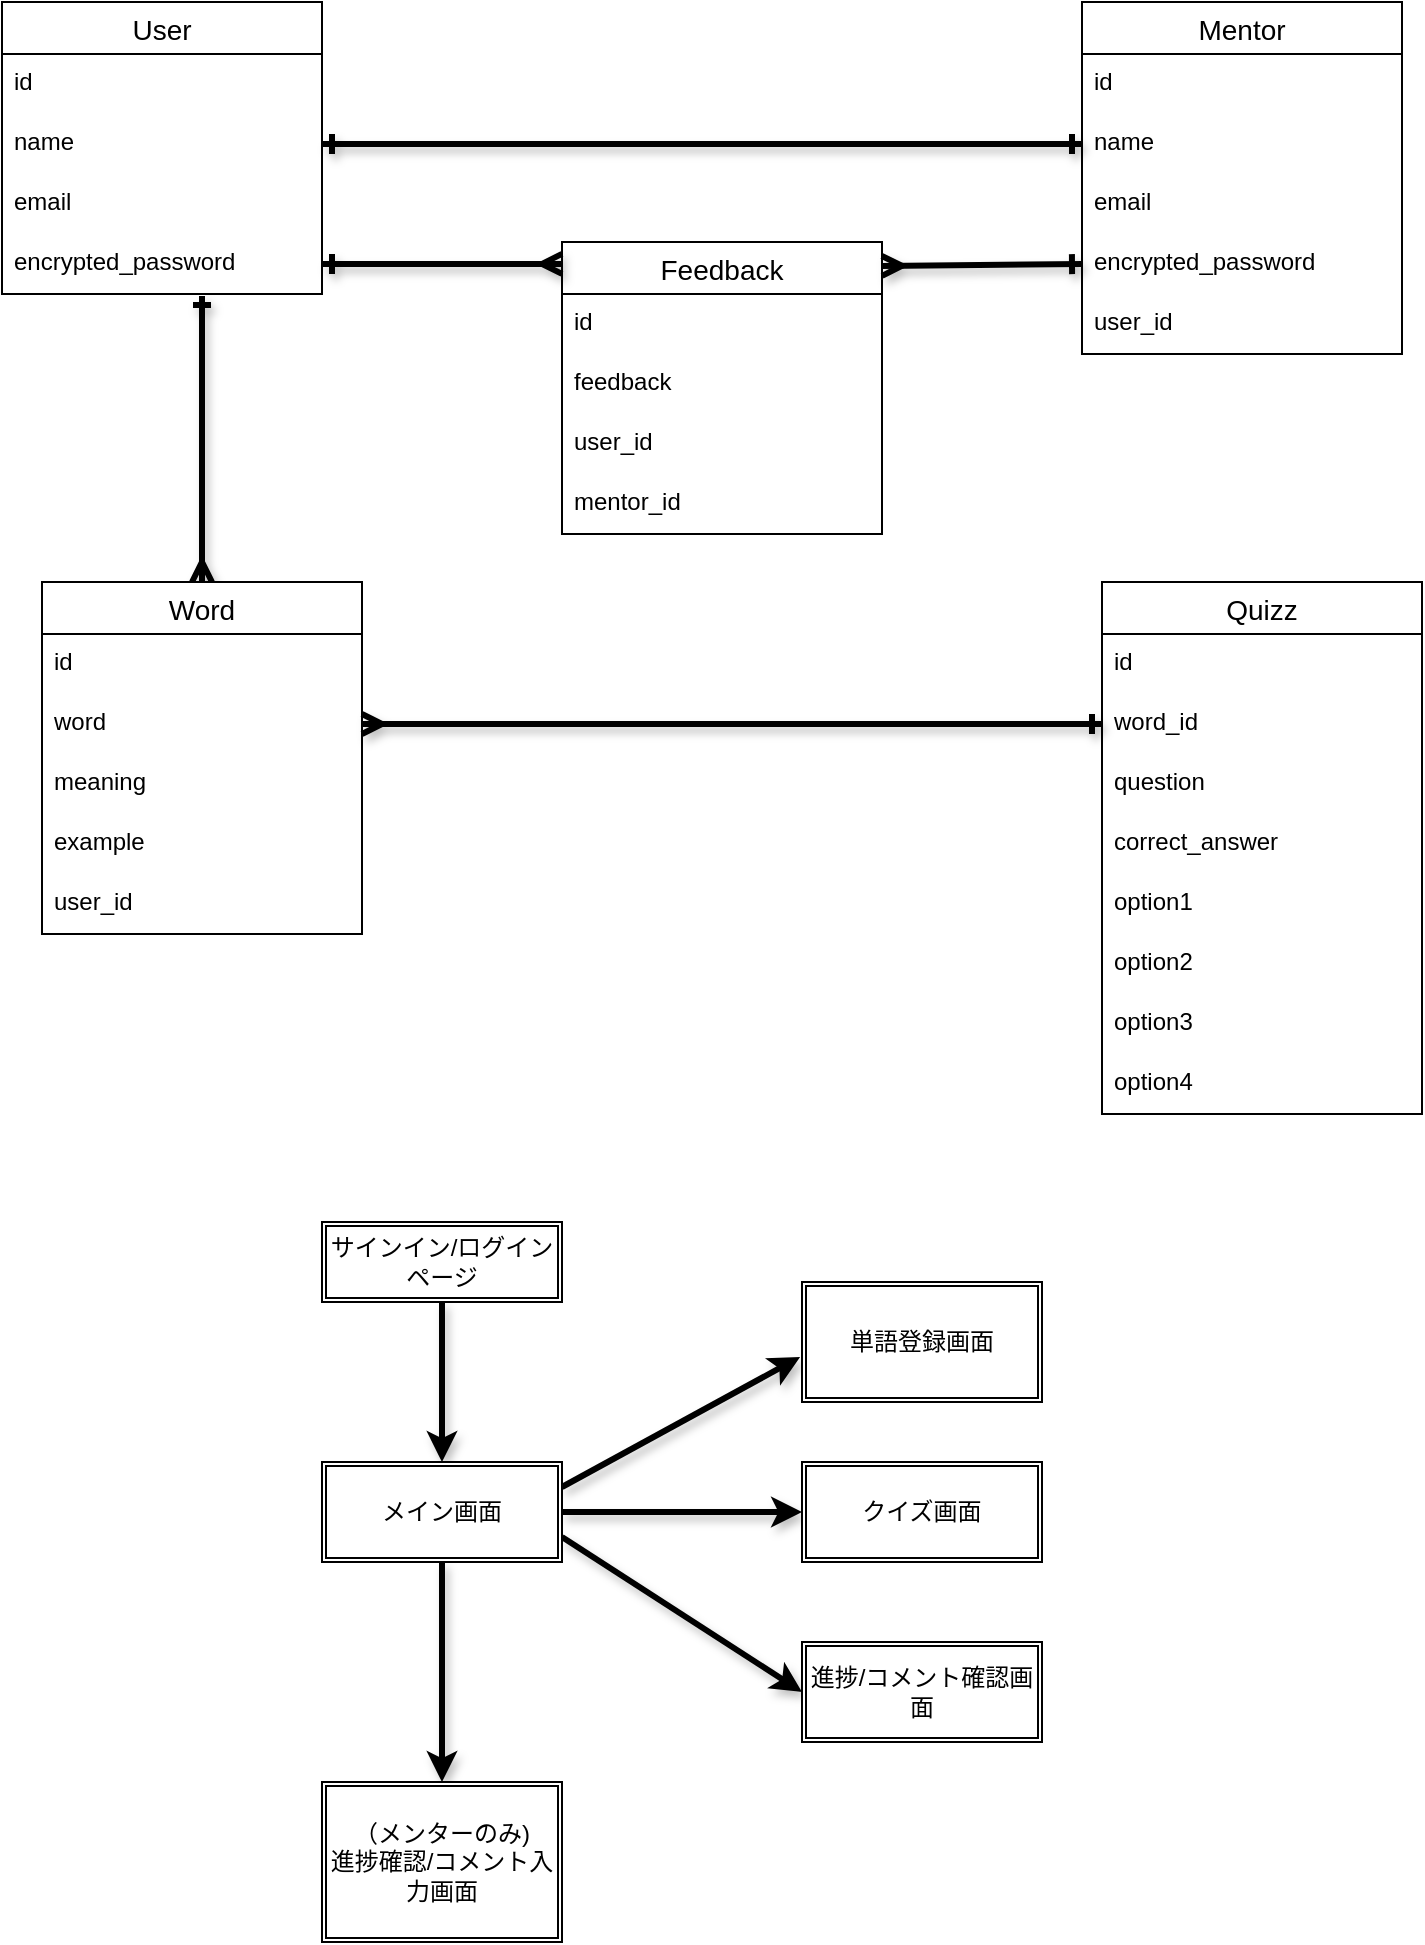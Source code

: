 <mxfile>
    <diagram id="lFXp2R1pCsY_GvpRIMlH" name="ページ1">
        <mxGraphModel dx="320" dy="515" grid="1" gridSize="10" guides="1" tooltips="1" connect="1" arrows="1" fold="1" page="1" pageScale="1" pageWidth="827" pageHeight="1169" math="0" shadow="0">
            <root>
                <mxCell id="0"/>
                <mxCell id="1" parent="0"/>
                <mxCell id="2" value="User" style="swimlane;fontStyle=0;childLayout=stackLayout;horizontal=1;startSize=26;horizontalStack=0;resizeParent=1;resizeParentMax=0;resizeLast=0;collapsible=1;marginBottom=0;align=center;fontSize=14;" vertex="1" parent="1">
                    <mxGeometry x="20" y="70" width="160" height="146" as="geometry"/>
                </mxCell>
                <mxCell id="3" value="id" style="text;strokeColor=none;fillColor=none;spacingLeft=4;spacingRight=4;overflow=hidden;rotatable=0;points=[[0,0.5],[1,0.5]];portConstraint=eastwest;fontSize=12;" vertex="1" parent="2">
                    <mxGeometry y="26" width="160" height="30" as="geometry"/>
                </mxCell>
                <mxCell id="4" value="name" style="text;strokeColor=none;fillColor=none;spacingLeft=4;spacingRight=4;overflow=hidden;rotatable=0;points=[[0,0.5],[1,0.5]];portConstraint=eastwest;fontSize=12;" vertex="1" parent="2">
                    <mxGeometry y="56" width="160" height="30" as="geometry"/>
                </mxCell>
                <mxCell id="5" value="email" style="text;strokeColor=none;fillColor=none;spacingLeft=4;spacingRight=4;overflow=hidden;rotatable=0;points=[[0,0.5],[1,0.5]];portConstraint=eastwest;fontSize=12;" vertex="1" parent="2">
                    <mxGeometry y="86" width="160" height="30" as="geometry"/>
                </mxCell>
                <mxCell id="6" value="encrypted_password" style="text;strokeColor=none;fillColor=none;spacingLeft=4;spacingRight=4;overflow=hidden;rotatable=0;points=[[0,0.5],[1,0.5]];portConstraint=eastwest;fontSize=12;" vertex="1" parent="2">
                    <mxGeometry y="116" width="160" height="30" as="geometry"/>
                </mxCell>
                <mxCell id="7" value="Mentor" style="swimlane;fontStyle=0;childLayout=stackLayout;horizontal=1;startSize=26;horizontalStack=0;resizeParent=1;resizeParentMax=0;resizeLast=0;collapsible=1;marginBottom=0;align=center;fontSize=14;" vertex="1" parent="1">
                    <mxGeometry x="560" y="70" width="160" height="176" as="geometry"/>
                </mxCell>
                <mxCell id="8" value="id" style="text;strokeColor=none;fillColor=none;spacingLeft=4;spacingRight=4;overflow=hidden;rotatable=0;points=[[0,0.5],[1,0.5]];portConstraint=eastwest;fontSize=12;" vertex="1" parent="7">
                    <mxGeometry y="26" width="160" height="30" as="geometry"/>
                </mxCell>
                <mxCell id="9" value="name" style="text;strokeColor=none;fillColor=none;spacingLeft=4;spacingRight=4;overflow=hidden;rotatable=0;points=[[0,0.5],[1,0.5]];portConstraint=eastwest;fontSize=12;" vertex="1" parent="7">
                    <mxGeometry y="56" width="160" height="30" as="geometry"/>
                </mxCell>
                <mxCell id="10" value="email" style="text;strokeColor=none;fillColor=none;spacingLeft=4;spacingRight=4;overflow=hidden;rotatable=0;points=[[0,0.5],[1,0.5]];portConstraint=eastwest;fontSize=12;" vertex="1" parent="7">
                    <mxGeometry y="86" width="160" height="30" as="geometry"/>
                </mxCell>
                <mxCell id="11" value="encrypted_password" style="text;strokeColor=none;fillColor=none;spacingLeft=4;spacingRight=4;overflow=hidden;rotatable=0;points=[[0,0.5],[1,0.5]];portConstraint=eastwest;fontSize=12;" vertex="1" parent="7">
                    <mxGeometry y="116" width="160" height="30" as="geometry"/>
                </mxCell>
                <mxCell id="12" value="user_id" style="text;strokeColor=none;fillColor=none;spacingLeft=4;spacingRight=4;overflow=hidden;rotatable=0;points=[[0,0.5],[1,0.5]];portConstraint=eastwest;fontSize=12;" vertex="1" parent="7">
                    <mxGeometry y="146" width="160" height="30" as="geometry"/>
                </mxCell>
                <mxCell id="13" style="edgeStyle=none;html=1;exitX=0.5;exitY=0;exitDx=0;exitDy=0;entryX=0.625;entryY=1.033;entryDx=0;entryDy=0;entryPerimeter=0;shadow=1;strokeWidth=3;startArrow=ERmany;startFill=0;endArrow=ERone;endFill=0;targetPerimeterSpacing=0;endSize=5;" edge="1" parent="1" source="14" target="6">
                    <mxGeometry relative="1" as="geometry">
                        <Array as="points">
                            <mxPoint x="120" y="340"/>
                            <mxPoint x="120" y="320"/>
                            <mxPoint x="120" y="280"/>
                        </Array>
                    </mxGeometry>
                </mxCell>
                <mxCell id="14" value="Word" style="swimlane;fontStyle=0;childLayout=stackLayout;horizontal=1;startSize=26;horizontalStack=0;resizeParent=1;resizeParentMax=0;resizeLast=0;collapsible=1;marginBottom=0;align=center;fontSize=14;" vertex="1" parent="1">
                    <mxGeometry x="40" y="360" width="160" height="176" as="geometry"/>
                </mxCell>
                <mxCell id="15" value="id" style="text;strokeColor=none;fillColor=none;spacingLeft=4;spacingRight=4;overflow=hidden;rotatable=0;points=[[0,0.5],[1,0.5]];portConstraint=eastwest;fontSize=12;" vertex="1" parent="14">
                    <mxGeometry y="26" width="160" height="30" as="geometry"/>
                </mxCell>
                <mxCell id="16" value="word" style="text;strokeColor=none;fillColor=none;spacingLeft=4;spacingRight=4;overflow=hidden;rotatable=0;points=[[0,0.5],[1,0.5]];portConstraint=eastwest;fontSize=12;" vertex="1" parent="14">
                    <mxGeometry y="56" width="160" height="30" as="geometry"/>
                </mxCell>
                <mxCell id="17" value="meaning" style="text;strokeColor=none;fillColor=none;spacingLeft=4;spacingRight=4;overflow=hidden;rotatable=0;points=[[0,0.5],[1,0.5]];portConstraint=eastwest;fontSize=12;" vertex="1" parent="14">
                    <mxGeometry y="86" width="160" height="30" as="geometry"/>
                </mxCell>
                <mxCell id="18" value="example" style="text;strokeColor=none;fillColor=none;spacingLeft=4;spacingRight=4;overflow=hidden;rotatable=0;points=[[0,0.5],[1,0.5]];portConstraint=eastwest;fontSize=12;" vertex="1" parent="14">
                    <mxGeometry y="116" width="160" height="30" as="geometry"/>
                </mxCell>
                <mxCell id="19" value="user_id" style="text;strokeColor=none;fillColor=none;spacingLeft=4;spacingRight=4;overflow=hidden;rotatable=0;points=[[0,0.5],[1,0.5]];portConstraint=eastwest;fontSize=12;" vertex="1" parent="14">
                    <mxGeometry y="146" width="160" height="30" as="geometry"/>
                </mxCell>
                <mxCell id="20" value="Quizz" style="swimlane;fontStyle=0;childLayout=stackLayout;horizontal=1;startSize=26;horizontalStack=0;resizeParent=1;resizeParentMax=0;resizeLast=0;collapsible=1;marginBottom=0;align=center;fontSize=14;" vertex="1" parent="1">
                    <mxGeometry x="570" y="360" width="160" height="266" as="geometry"/>
                </mxCell>
                <mxCell id="21" value="id" style="text;strokeColor=none;fillColor=none;spacingLeft=4;spacingRight=4;overflow=hidden;rotatable=0;points=[[0,0.5],[1,0.5]];portConstraint=eastwest;fontSize=12;" vertex="1" parent="20">
                    <mxGeometry y="26" width="160" height="30" as="geometry"/>
                </mxCell>
                <mxCell id="22" value="word_id" style="text;strokeColor=none;fillColor=none;spacingLeft=4;spacingRight=4;overflow=hidden;rotatable=0;points=[[0,0.5],[1,0.5]];portConstraint=eastwest;fontSize=12;" vertex="1" parent="20">
                    <mxGeometry y="56" width="160" height="30" as="geometry"/>
                </mxCell>
                <mxCell id="23" value="question" style="text;strokeColor=none;fillColor=none;spacingLeft=4;spacingRight=4;overflow=hidden;rotatable=0;points=[[0,0.5],[1,0.5]];portConstraint=eastwest;fontSize=12;" vertex="1" parent="20">
                    <mxGeometry y="86" width="160" height="30" as="geometry"/>
                </mxCell>
                <mxCell id="24" value="correct_answer" style="text;strokeColor=none;fillColor=none;spacingLeft=4;spacingRight=4;overflow=hidden;rotatable=0;points=[[0,0.5],[1,0.5]];portConstraint=eastwest;fontSize=12;" vertex="1" parent="20">
                    <mxGeometry y="116" width="160" height="30" as="geometry"/>
                </mxCell>
                <mxCell id="25" value="option1" style="text;strokeColor=none;fillColor=none;spacingLeft=4;spacingRight=4;overflow=hidden;rotatable=0;points=[[0,0.5],[1,0.5]];portConstraint=eastwest;fontSize=12;" vertex="1" parent="20">
                    <mxGeometry y="146" width="160" height="30" as="geometry"/>
                </mxCell>
                <mxCell id="26" value="option2" style="text;strokeColor=none;fillColor=none;spacingLeft=4;spacingRight=4;overflow=hidden;rotatable=0;points=[[0,0.5],[1,0.5]];portConstraint=eastwest;fontSize=12;" vertex="1" parent="20">
                    <mxGeometry y="176" width="160" height="30" as="geometry"/>
                </mxCell>
                <mxCell id="27" value="option3" style="text;strokeColor=none;fillColor=none;spacingLeft=4;spacingRight=4;overflow=hidden;rotatable=0;points=[[0,0.5],[1,0.5]];portConstraint=eastwest;fontSize=12;" vertex="1" parent="20">
                    <mxGeometry y="206" width="160" height="30" as="geometry"/>
                </mxCell>
                <mxCell id="28" value="option4" style="text;strokeColor=none;fillColor=none;spacingLeft=4;spacingRight=4;overflow=hidden;rotatable=0;points=[[0,0.5],[1,0.5]];portConstraint=eastwest;fontSize=12;" vertex="1" parent="20">
                    <mxGeometry y="236" width="160" height="30" as="geometry"/>
                </mxCell>
                <mxCell id="29" value="Feedback" style="swimlane;fontStyle=0;childLayout=stackLayout;horizontal=1;startSize=26;horizontalStack=0;resizeParent=1;resizeParentMax=0;resizeLast=0;collapsible=1;marginBottom=0;align=center;fontSize=14;" vertex="1" parent="1">
                    <mxGeometry x="300" y="190" width="160" height="146" as="geometry"/>
                </mxCell>
                <mxCell id="30" value="id" style="text;strokeColor=none;fillColor=none;spacingLeft=4;spacingRight=4;overflow=hidden;rotatable=0;points=[[0,0.5],[1,0.5]];portConstraint=eastwest;fontSize=12;" vertex="1" parent="29">
                    <mxGeometry y="26" width="160" height="30" as="geometry"/>
                </mxCell>
                <mxCell id="31" value="feedback" style="text;strokeColor=none;fillColor=none;spacingLeft=4;spacingRight=4;overflow=hidden;rotatable=0;points=[[0,0.5],[1,0.5]];portConstraint=eastwest;fontSize=12;" vertex="1" parent="29">
                    <mxGeometry y="56" width="160" height="30" as="geometry"/>
                </mxCell>
                <mxCell id="32" value="user_id" style="text;strokeColor=none;fillColor=none;spacingLeft=4;spacingRight=4;overflow=hidden;rotatable=0;points=[[0,0.5],[1,0.5]];portConstraint=eastwest;fontSize=12;" vertex="1" parent="29">
                    <mxGeometry y="86" width="160" height="30" as="geometry"/>
                </mxCell>
                <mxCell id="33" value="mentor_id" style="text;strokeColor=none;fillColor=none;spacingLeft=4;spacingRight=4;overflow=hidden;rotatable=0;points=[[0,0.5],[1,0.5]];portConstraint=eastwest;fontSize=12;" vertex="1" parent="29">
                    <mxGeometry y="116" width="160" height="30" as="geometry"/>
                </mxCell>
                <mxCell id="34" style="edgeStyle=none;html=1;exitX=1;exitY=0.5;exitDx=0;exitDy=0;shadow=1;startArrow=ERone;startFill=0;strokeWidth=3;targetPerimeterSpacing=0;endArrow=ERone;endFill=0;" edge="1" parent="1" source="4" target="9">
                    <mxGeometry relative="1" as="geometry">
                        <Array as="points">
                            <mxPoint x="560" y="141"/>
                        </Array>
                    </mxGeometry>
                </mxCell>
                <mxCell id="35" style="edgeStyle=none;html=1;exitX=1;exitY=0.5;exitDx=0;exitDy=0;entryX=0;entryY=0.5;entryDx=0;entryDy=0;shadow=1;strokeWidth=3;startArrow=ERmany;startFill=0;endArrow=ERone;endFill=0;endSize=6;targetPerimeterSpacing=4;sourcePerimeterSpacing=4;" edge="1" parent="1" source="16" target="22">
                    <mxGeometry relative="1" as="geometry"/>
                </mxCell>
                <mxCell id="36" style="edgeStyle=none;html=1;exitX=1;exitY=0.5;exitDx=0;exitDy=0;entryX=0;entryY=0.075;entryDx=0;entryDy=0;entryPerimeter=0;shadow=1;strokeWidth=3;startArrow=ERone;startFill=0;endArrow=ERmany;endFill=0;startSize=6;endSize=6;sourcePerimeterSpacing=4;targetPerimeterSpacing=4;" edge="1" parent="1" source="6" target="29">
                    <mxGeometry relative="1" as="geometry"/>
                </mxCell>
                <mxCell id="37" style="edgeStyle=none;html=1;exitX=0;exitY=0.5;exitDx=0;exitDy=0;entryX=1;entryY=0.082;entryDx=0;entryDy=0;entryPerimeter=0;shadow=1;strokeWidth=3;startArrow=ERone;startFill=0;endArrow=ERmany;endFill=0;startSize=6;endSize=6;sourcePerimeterSpacing=4;targetPerimeterSpacing=4;" edge="1" parent="1" source="11" target="29">
                    <mxGeometry relative="1" as="geometry"/>
                </mxCell>
                <mxCell id="38" style="edgeStyle=none;html=1;exitX=0.5;exitY=1;exitDx=0;exitDy=0;entryX=0.5;entryY=0;entryDx=0;entryDy=0;shadow=1;strokeWidth=3;startArrow=none;startFill=0;endArrow=classic;endFill=1;startSize=6;endSize=6;sourcePerimeterSpacing=4;targetPerimeterSpacing=4;" edge="1" parent="1" source="39" target="44">
                    <mxGeometry relative="1" as="geometry"/>
                </mxCell>
                <mxCell id="39" value="サインイン/ログインページ" style="shape=ext;double=1;rounded=0;whiteSpace=wrap;html=1;" vertex="1" parent="1">
                    <mxGeometry x="180" y="680" width="120" height="40" as="geometry"/>
                </mxCell>
                <mxCell id="40" style="edgeStyle=none;html=1;exitX=1;exitY=0.25;exitDx=0;exitDy=0;entryX=-0.008;entryY=0.625;entryDx=0;entryDy=0;entryPerimeter=0;shadow=1;strokeWidth=3;startArrow=none;startFill=0;endArrow=classic;endFill=1;startSize=6;endSize=6;sourcePerimeterSpacing=4;targetPerimeterSpacing=4;" edge="1" parent="1" source="44" target="45">
                    <mxGeometry relative="1" as="geometry"/>
                </mxCell>
                <mxCell id="41" style="edgeStyle=none;html=1;exitX=1;exitY=0.5;exitDx=0;exitDy=0;entryX=0;entryY=0.5;entryDx=0;entryDy=0;shadow=1;strokeWidth=3;startArrow=none;startFill=0;endArrow=classic;endFill=1;startSize=6;endSize=6;sourcePerimeterSpacing=4;targetPerimeterSpacing=4;" edge="1" parent="1" source="44" target="46">
                    <mxGeometry relative="1" as="geometry"/>
                </mxCell>
                <mxCell id="42" style="edgeStyle=none;html=1;exitX=1;exitY=0.75;exitDx=0;exitDy=0;entryX=0;entryY=0.5;entryDx=0;entryDy=0;shadow=1;strokeWidth=3;startArrow=none;startFill=0;endArrow=classic;endFill=1;startSize=6;endSize=6;sourcePerimeterSpacing=4;targetPerimeterSpacing=4;" edge="1" parent="1" source="44" target="47">
                    <mxGeometry relative="1" as="geometry"/>
                </mxCell>
                <mxCell id="43" style="edgeStyle=none;html=1;exitX=0.5;exitY=1;exitDx=0;exitDy=0;entryX=0.5;entryY=0;entryDx=0;entryDy=0;shadow=1;strokeWidth=3;startArrow=none;startFill=0;endArrow=classic;endFill=1;startSize=6;endSize=6;sourcePerimeterSpacing=4;targetPerimeterSpacing=4;" edge="1" parent="1" source="44" target="48">
                    <mxGeometry relative="1" as="geometry"/>
                </mxCell>
                <mxCell id="44" value="メイン画面" style="shape=ext;double=1;rounded=0;whiteSpace=wrap;html=1;" vertex="1" parent="1">
                    <mxGeometry x="180" y="800" width="120" height="50" as="geometry"/>
                </mxCell>
                <mxCell id="45" value="単語登録画面" style="shape=ext;double=1;rounded=0;whiteSpace=wrap;html=1;" vertex="1" parent="1">
                    <mxGeometry x="420" y="710" width="120" height="60" as="geometry"/>
                </mxCell>
                <mxCell id="46" value="クイズ画面" style="shape=ext;double=1;rounded=0;whiteSpace=wrap;html=1;" vertex="1" parent="1">
                    <mxGeometry x="420" y="800" width="120" height="50" as="geometry"/>
                </mxCell>
                <mxCell id="47" value="進捗/コメント確認画面" style="shape=ext;double=1;rounded=0;whiteSpace=wrap;html=1;" vertex="1" parent="1">
                    <mxGeometry x="420" y="890" width="120" height="50" as="geometry"/>
                </mxCell>
                <mxCell id="48" value="（メンターのみ)&lt;br&gt;進捗確認/コメント入力画面" style="shape=ext;double=1;rounded=0;whiteSpace=wrap;html=1;" vertex="1" parent="1">
                    <mxGeometry x="180" y="960" width="120" height="80" as="geometry"/>
                </mxCell>
            </root>
        </mxGraphModel>
    </diagram>
</mxfile>
